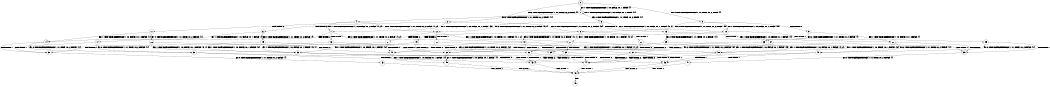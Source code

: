 digraph BCG {
size = "7, 10.5";
center = TRUE;
node [shape = circle];
0 [peripheries = 2];
0 -> 1 [label = "EX !1 !ATOMIC_EXCH_BRANCH (1, +0, FALSE, +0, 1, TRUE) !{}"];
0 -> 2 [label = "EX !2 !ATOMIC_EXCH_BRANCH (1, +1, TRUE, +0, 2, TRUE) !{}"];
0 -> 3 [label = "EX !0 !ATOMIC_EXCH_BRANCH (1, +1, TRUE, +0, 2, TRUE) !{}"];
1 -> 4 [label = "EX !2 !ATOMIC_EXCH_BRANCH (1, +1, TRUE, +0, 2, TRUE) !{1}"];
1 -> 5 [label = "EX !0 !ATOMIC_EXCH_BRANCH (1, +1, TRUE, +0, 2, TRUE) !{1}"];
1 -> 1 [label = "EX !1 !ATOMIC_EXCH_BRANCH (1, +0, FALSE, +0, 1, TRUE) !{1}"];
2 -> 6 [label = "TERMINATE !2"];
2 -> 7 [label = "EX !1 !ATOMIC_EXCH_BRANCH (1, +0, FALSE, +0, 1, FALSE) !{2}"];
2 -> 8 [label = "EX !0 !ATOMIC_EXCH_BRANCH (1, +1, TRUE, +0, 2, FALSE) !{2}"];
3 -> 9 [label = "TERMINATE !0"];
3 -> 10 [label = "EX !1 !ATOMIC_EXCH_BRANCH (1, +0, FALSE, +0, 1, FALSE) !{0}"];
3 -> 8 [label = "EX !2 !ATOMIC_EXCH_BRANCH (1, +1, TRUE, +0, 2, FALSE) !{0}"];
4 -> 11 [label = "TERMINATE !2"];
4 -> 12 [label = "EX !0 !ATOMIC_EXCH_BRANCH (1, +1, TRUE, +0, 2, FALSE) !{1, 2}"];
4 -> 7 [label = "EX !1 !ATOMIC_EXCH_BRANCH (1, +0, FALSE, +0, 1, FALSE) !{1, 2}"];
5 -> 13 [label = "TERMINATE !0"];
5 -> 12 [label = "EX !2 !ATOMIC_EXCH_BRANCH (1, +1, TRUE, +0, 2, FALSE) !{0, 1}"];
5 -> 10 [label = "EX !1 !ATOMIC_EXCH_BRANCH (1, +0, FALSE, +0, 1, FALSE) !{0, 1}"];
6 -> 14 [label = "EX !1 !ATOMIC_EXCH_BRANCH (1, +0, FALSE, +0, 1, FALSE) !{}"];
6 -> 15 [label = "EX !0 !ATOMIC_EXCH_BRANCH (1, +1, TRUE, +0, 2, FALSE) !{}"];
7 -> 16 [label = "TERMINATE !1"];
7 -> 17 [label = "TERMINATE !2"];
7 -> 18 [label = "EX !0 !ATOMIC_EXCH_BRANCH (1, +1, TRUE, +0, 2, FALSE) !{1, 2}"];
8 -> 19 [label = "TERMINATE !2"];
8 -> 20 [label = "TERMINATE !0"];
8 -> 21 [label = "EX !1 !ATOMIC_EXCH_BRANCH (1, +0, FALSE, +0, 1, FALSE) !{0, 2}"];
9 -> 22 [label = "EX !1 !ATOMIC_EXCH_BRANCH (1, +0, FALSE, +0, 1, FALSE) !{}"];
9 -> 23 [label = "EX !2 !ATOMIC_EXCH_BRANCH (1, +1, TRUE, +0, 2, FALSE) !{}"];
10 -> 24 [label = "TERMINATE !1"];
10 -> 25 [label = "TERMINATE !0"];
10 -> 18 [label = "EX !2 !ATOMIC_EXCH_BRANCH (1, +1, TRUE, +0, 2, FALSE) !{0, 1}"];
11 -> 14 [label = "EX !1 !ATOMIC_EXCH_BRANCH (1, +0, FALSE, +0, 1, FALSE) !{1}"];
11 -> 26 [label = "EX !0 !ATOMIC_EXCH_BRANCH (1, +1, TRUE, +0, 2, FALSE) !{1}"];
12 -> 27 [label = "TERMINATE !2"];
12 -> 28 [label = "TERMINATE !0"];
12 -> 21 [label = "EX !1 !ATOMIC_EXCH_BRANCH (1, +0, FALSE, +0, 1, FALSE) !{0, 1, 2}"];
13 -> 22 [label = "EX !1 !ATOMIC_EXCH_BRANCH (1, +0, FALSE, +0, 1, FALSE) !{1}"];
13 -> 29 [label = "EX !2 !ATOMIC_EXCH_BRANCH (1, +1, TRUE, +0, 2, FALSE) !{1}"];
14 -> 30 [label = "TERMINATE !1"];
14 -> 31 [label = "EX !0 !ATOMIC_EXCH_BRANCH (1, +1, TRUE, +0, 2, FALSE) !{1}"];
15 -> 32 [label = "TERMINATE !0"];
15 -> 33 [label = "EX !1 !ATOMIC_EXCH_BRANCH (1, +0, FALSE, +0, 1, FALSE) !{0}"];
16 -> 30 [label = "TERMINATE !2"];
16 -> 34 [label = "EX !0 !ATOMIC_EXCH_BRANCH (1, +1, TRUE, +0, 2, FALSE) !{2}"];
17 -> 30 [label = "TERMINATE !1"];
17 -> 31 [label = "EX !0 !ATOMIC_EXCH_BRANCH (1, +1, TRUE, +0, 2, FALSE) !{1}"];
18 -> 35 [label = "TERMINATE !1"];
18 -> 36 [label = "TERMINATE !2"];
18 -> 37 [label = "TERMINATE !0"];
19 -> 32 [label = "TERMINATE !0"];
19 -> 33 [label = "EX !1 !ATOMIC_EXCH_BRANCH (1, +0, FALSE, +0, 1, FALSE) !{0}"];
20 -> 32 [label = "TERMINATE !2"];
20 -> 38 [label = "EX !1 !ATOMIC_EXCH_BRANCH (1, +0, FALSE, +0, 1, FALSE) !{2}"];
21 -> 35 [label = "TERMINATE !1"];
21 -> 36 [label = "TERMINATE !2"];
21 -> 37 [label = "TERMINATE !0"];
22 -> 39 [label = "TERMINATE !1"];
22 -> 40 [label = "EX !2 !ATOMIC_EXCH_BRANCH (1, +1, TRUE, +0, 2, FALSE) !{1}"];
23 -> 32 [label = "TERMINATE !2"];
23 -> 38 [label = "EX !1 !ATOMIC_EXCH_BRANCH (1, +0, FALSE, +0, 1, FALSE) !{2}"];
24 -> 39 [label = "TERMINATE !0"];
24 -> 34 [label = "EX !2 !ATOMIC_EXCH_BRANCH (1, +1, TRUE, +0, 2, FALSE) !{0}"];
25 -> 39 [label = "TERMINATE !1"];
25 -> 40 [label = "EX !2 !ATOMIC_EXCH_BRANCH (1, +1, TRUE, +0, 2, FALSE) !{1}"];
26 -> 41 [label = "TERMINATE !0"];
26 -> 33 [label = "EX !1 !ATOMIC_EXCH_BRANCH (1, +0, FALSE, +0, 1, FALSE) !{0, 1}"];
27 -> 33 [label = "EX !1 !ATOMIC_EXCH_BRANCH (1, +0, FALSE, +0, 1, FALSE) !{0, 1}"];
27 -> 41 [label = "TERMINATE !0"];
28 -> 38 [label = "EX !1 !ATOMIC_EXCH_BRANCH (1, +0, FALSE, +0, 1, FALSE) !{1, 2}"];
28 -> 41 [label = "TERMINATE !2"];
29 -> 41 [label = "TERMINATE !2"];
29 -> 38 [label = "EX !1 !ATOMIC_EXCH_BRANCH (1, +0, FALSE, +0, 1, FALSE) !{1, 2}"];
30 -> 42 [label = "EX !0 !ATOMIC_EXCH_BRANCH (1, +1, TRUE, +0, 2, FALSE) !{}"];
31 -> 43 [label = "TERMINATE !1"];
31 -> 44 [label = "TERMINATE !0"];
32 -> 45 [label = "EX !1 !ATOMIC_EXCH_BRANCH (1, +0, FALSE, +0, 1, FALSE) !{}"];
33 -> 43 [label = "TERMINATE !1"];
33 -> 44 [label = "TERMINATE !0"];
34 -> 43 [label = "TERMINATE !2"];
34 -> 46 [label = "TERMINATE !0"];
35 -> 43 [label = "TERMINATE !2"];
35 -> 46 [label = "TERMINATE !0"];
36 -> 43 [label = "TERMINATE !1"];
36 -> 44 [label = "TERMINATE !0"];
37 -> 46 [label = "TERMINATE !1"];
37 -> 44 [label = "TERMINATE !2"];
38 -> 46 [label = "TERMINATE !1"];
38 -> 44 [label = "TERMINATE !2"];
39 -> 47 [label = "EX !2 !ATOMIC_EXCH_BRANCH (1, +1, TRUE, +0, 2, FALSE) !{}"];
40 -> 46 [label = "TERMINATE !1"];
40 -> 44 [label = "TERMINATE !2"];
41 -> 45 [label = "EX !1 !ATOMIC_EXCH_BRANCH (1, +0, FALSE, +0, 1, FALSE) !{1}"];
42 -> 48 [label = "TERMINATE !0"];
43 -> 48 [label = "TERMINATE !0"];
44 -> 48 [label = "TERMINATE !1"];
45 -> 48 [label = "TERMINATE !1"];
46 -> 48 [label = "TERMINATE !2"];
47 -> 48 [label = "TERMINATE !2"];
48 -> 49 [label = "exit"];
}
